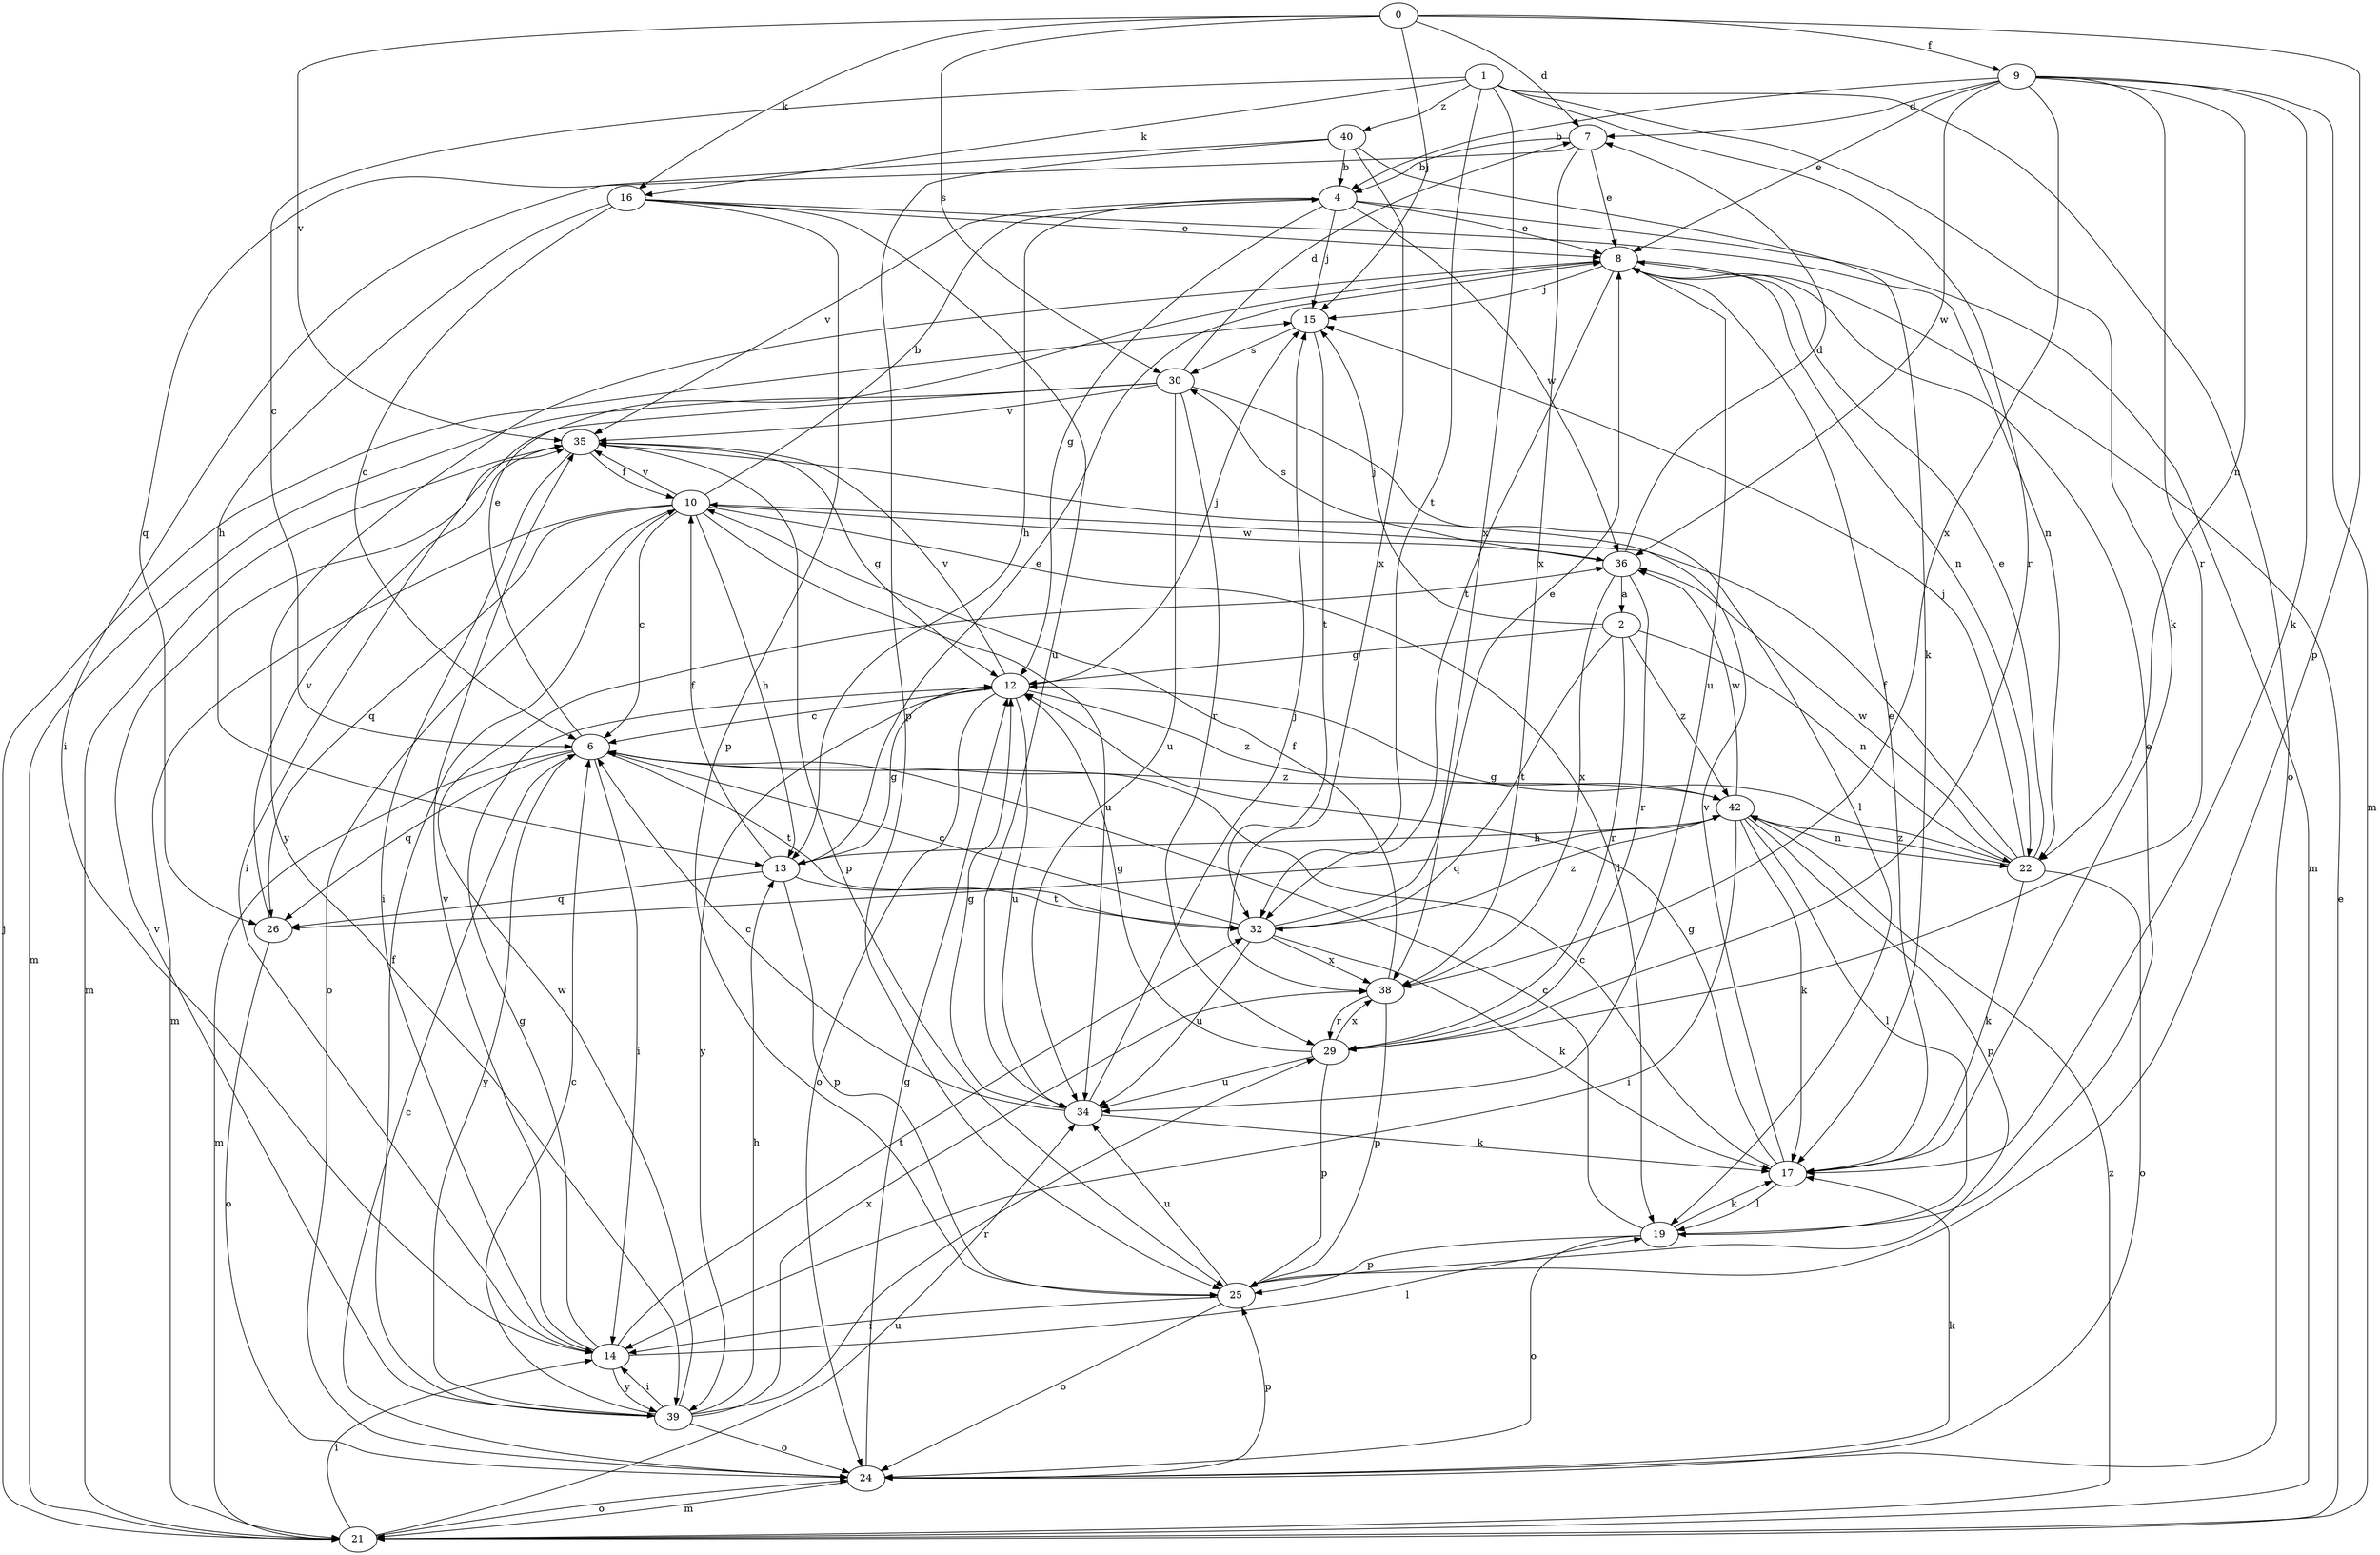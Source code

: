strict digraph  {
0;
1;
2;
4;
6;
7;
8;
9;
10;
12;
13;
14;
15;
16;
17;
19;
21;
22;
24;
25;
26;
29;
30;
32;
34;
35;
36;
38;
39;
40;
42;
0 -> 7  [label=d];
0 -> 9  [label=f];
0 -> 15  [label=j];
0 -> 16  [label=k];
0 -> 25  [label=p];
0 -> 30  [label=s];
0 -> 35  [label=v];
1 -> 6  [label=c];
1 -> 16  [label=k];
1 -> 17  [label=k];
1 -> 24  [label=o];
1 -> 29  [label=r];
1 -> 32  [label=t];
1 -> 38  [label=x];
1 -> 40  [label=z];
2 -> 12  [label=g];
2 -> 15  [label=j];
2 -> 22  [label=n];
2 -> 29  [label=r];
2 -> 32  [label=t];
2 -> 42  [label=z];
4 -> 8  [label=e];
4 -> 12  [label=g];
4 -> 13  [label=h];
4 -> 15  [label=j];
4 -> 21  [label=m];
4 -> 35  [label=v];
4 -> 36  [label=w];
6 -> 8  [label=e];
6 -> 14  [label=i];
6 -> 21  [label=m];
6 -> 26  [label=q];
6 -> 32  [label=t];
6 -> 39  [label=y];
6 -> 42  [label=z];
7 -> 4  [label=b];
7 -> 8  [label=e];
7 -> 26  [label=q];
7 -> 38  [label=x];
8 -> 15  [label=j];
8 -> 22  [label=n];
8 -> 32  [label=t];
8 -> 34  [label=u];
8 -> 39  [label=y];
9 -> 4  [label=b];
9 -> 7  [label=d];
9 -> 8  [label=e];
9 -> 17  [label=k];
9 -> 21  [label=m];
9 -> 22  [label=n];
9 -> 29  [label=r];
9 -> 36  [label=w];
9 -> 38  [label=x];
10 -> 4  [label=b];
10 -> 6  [label=c];
10 -> 13  [label=h];
10 -> 19  [label=l];
10 -> 21  [label=m];
10 -> 24  [label=o];
10 -> 26  [label=q];
10 -> 34  [label=u];
10 -> 35  [label=v];
10 -> 36  [label=w];
12 -> 6  [label=c];
12 -> 15  [label=j];
12 -> 24  [label=o];
12 -> 34  [label=u];
12 -> 35  [label=v];
12 -> 39  [label=y];
12 -> 42  [label=z];
13 -> 8  [label=e];
13 -> 10  [label=f];
13 -> 12  [label=g];
13 -> 25  [label=p];
13 -> 26  [label=q];
13 -> 32  [label=t];
14 -> 12  [label=g];
14 -> 19  [label=l];
14 -> 32  [label=t];
14 -> 35  [label=v];
14 -> 39  [label=y];
15 -> 30  [label=s];
15 -> 32  [label=t];
16 -> 6  [label=c];
16 -> 8  [label=e];
16 -> 13  [label=h];
16 -> 22  [label=n];
16 -> 25  [label=p];
16 -> 34  [label=u];
17 -> 6  [label=c];
17 -> 8  [label=e];
17 -> 12  [label=g];
17 -> 19  [label=l];
17 -> 35  [label=v];
19 -> 6  [label=c];
19 -> 8  [label=e];
19 -> 17  [label=k];
19 -> 24  [label=o];
19 -> 25  [label=p];
21 -> 8  [label=e];
21 -> 14  [label=i];
21 -> 15  [label=j];
21 -> 24  [label=o];
21 -> 34  [label=u];
21 -> 42  [label=z];
22 -> 8  [label=e];
22 -> 10  [label=f];
22 -> 12  [label=g];
22 -> 15  [label=j];
22 -> 17  [label=k];
22 -> 24  [label=o];
22 -> 36  [label=w];
22 -> 42  [label=z];
24 -> 6  [label=c];
24 -> 12  [label=g];
24 -> 17  [label=k];
24 -> 21  [label=m];
24 -> 25  [label=p];
25 -> 14  [label=i];
25 -> 24  [label=o];
25 -> 34  [label=u];
26 -> 24  [label=o];
26 -> 35  [label=v];
29 -> 12  [label=g];
29 -> 25  [label=p];
29 -> 34  [label=u];
29 -> 38  [label=x];
30 -> 7  [label=d];
30 -> 14  [label=i];
30 -> 19  [label=l];
30 -> 21  [label=m];
30 -> 29  [label=r];
30 -> 34  [label=u];
30 -> 35  [label=v];
32 -> 6  [label=c];
32 -> 8  [label=e];
32 -> 17  [label=k];
32 -> 34  [label=u];
32 -> 38  [label=x];
32 -> 42  [label=z];
34 -> 6  [label=c];
34 -> 12  [label=g];
34 -> 15  [label=j];
34 -> 17  [label=k];
35 -> 10  [label=f];
35 -> 12  [label=g];
35 -> 14  [label=i];
35 -> 21  [label=m];
35 -> 25  [label=p];
36 -> 2  [label=a];
36 -> 7  [label=d];
36 -> 29  [label=r];
36 -> 30  [label=s];
36 -> 38  [label=x];
38 -> 10  [label=f];
38 -> 25  [label=p];
38 -> 29  [label=r];
39 -> 6  [label=c];
39 -> 10  [label=f];
39 -> 13  [label=h];
39 -> 14  [label=i];
39 -> 24  [label=o];
39 -> 29  [label=r];
39 -> 35  [label=v];
39 -> 36  [label=w];
39 -> 38  [label=x];
40 -> 4  [label=b];
40 -> 14  [label=i];
40 -> 17  [label=k];
40 -> 25  [label=p];
40 -> 38  [label=x];
42 -> 13  [label=h];
42 -> 14  [label=i];
42 -> 17  [label=k];
42 -> 19  [label=l];
42 -> 22  [label=n];
42 -> 25  [label=p];
42 -> 26  [label=q];
42 -> 36  [label=w];
}
